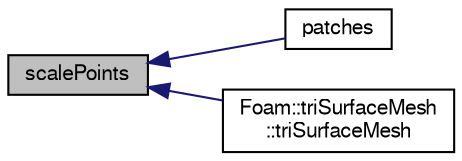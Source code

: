 digraph "scalePoints"
{
  bgcolor="transparent";
  edge [fontname="FreeSans",fontsize="10",labelfontname="FreeSans",labelfontsize="10"];
  node [fontname="FreeSans",fontsize="10",shape=record];
  rankdir="LR";
  Node509 [label="scalePoints",height=0.2,width=0.4,color="black", fillcolor="grey75", style="filled", fontcolor="black"];
  Node509 -> Node510 [dir="back",color="midnightblue",fontsize="10",style="solid",fontname="FreeSans"];
  Node510 [label="patches",height=0.2,width=0.4,color="black",URL="$a30598.html#adf6d6f4f6576d5bd544f3ba396fa3946"];
  Node509 -> Node511 [dir="back",color="midnightblue",fontsize="10",style="solid",fontname="FreeSans"];
  Node511 [label="Foam::triSurfaceMesh\l::triSurfaceMesh",height=0.2,width=0.4,color="black",URL="$a25258.html#acea681612ff74bcea9d1083659a415fd",tooltip="Construct from IO and dictionary (used by searchableSurface). "];
}
